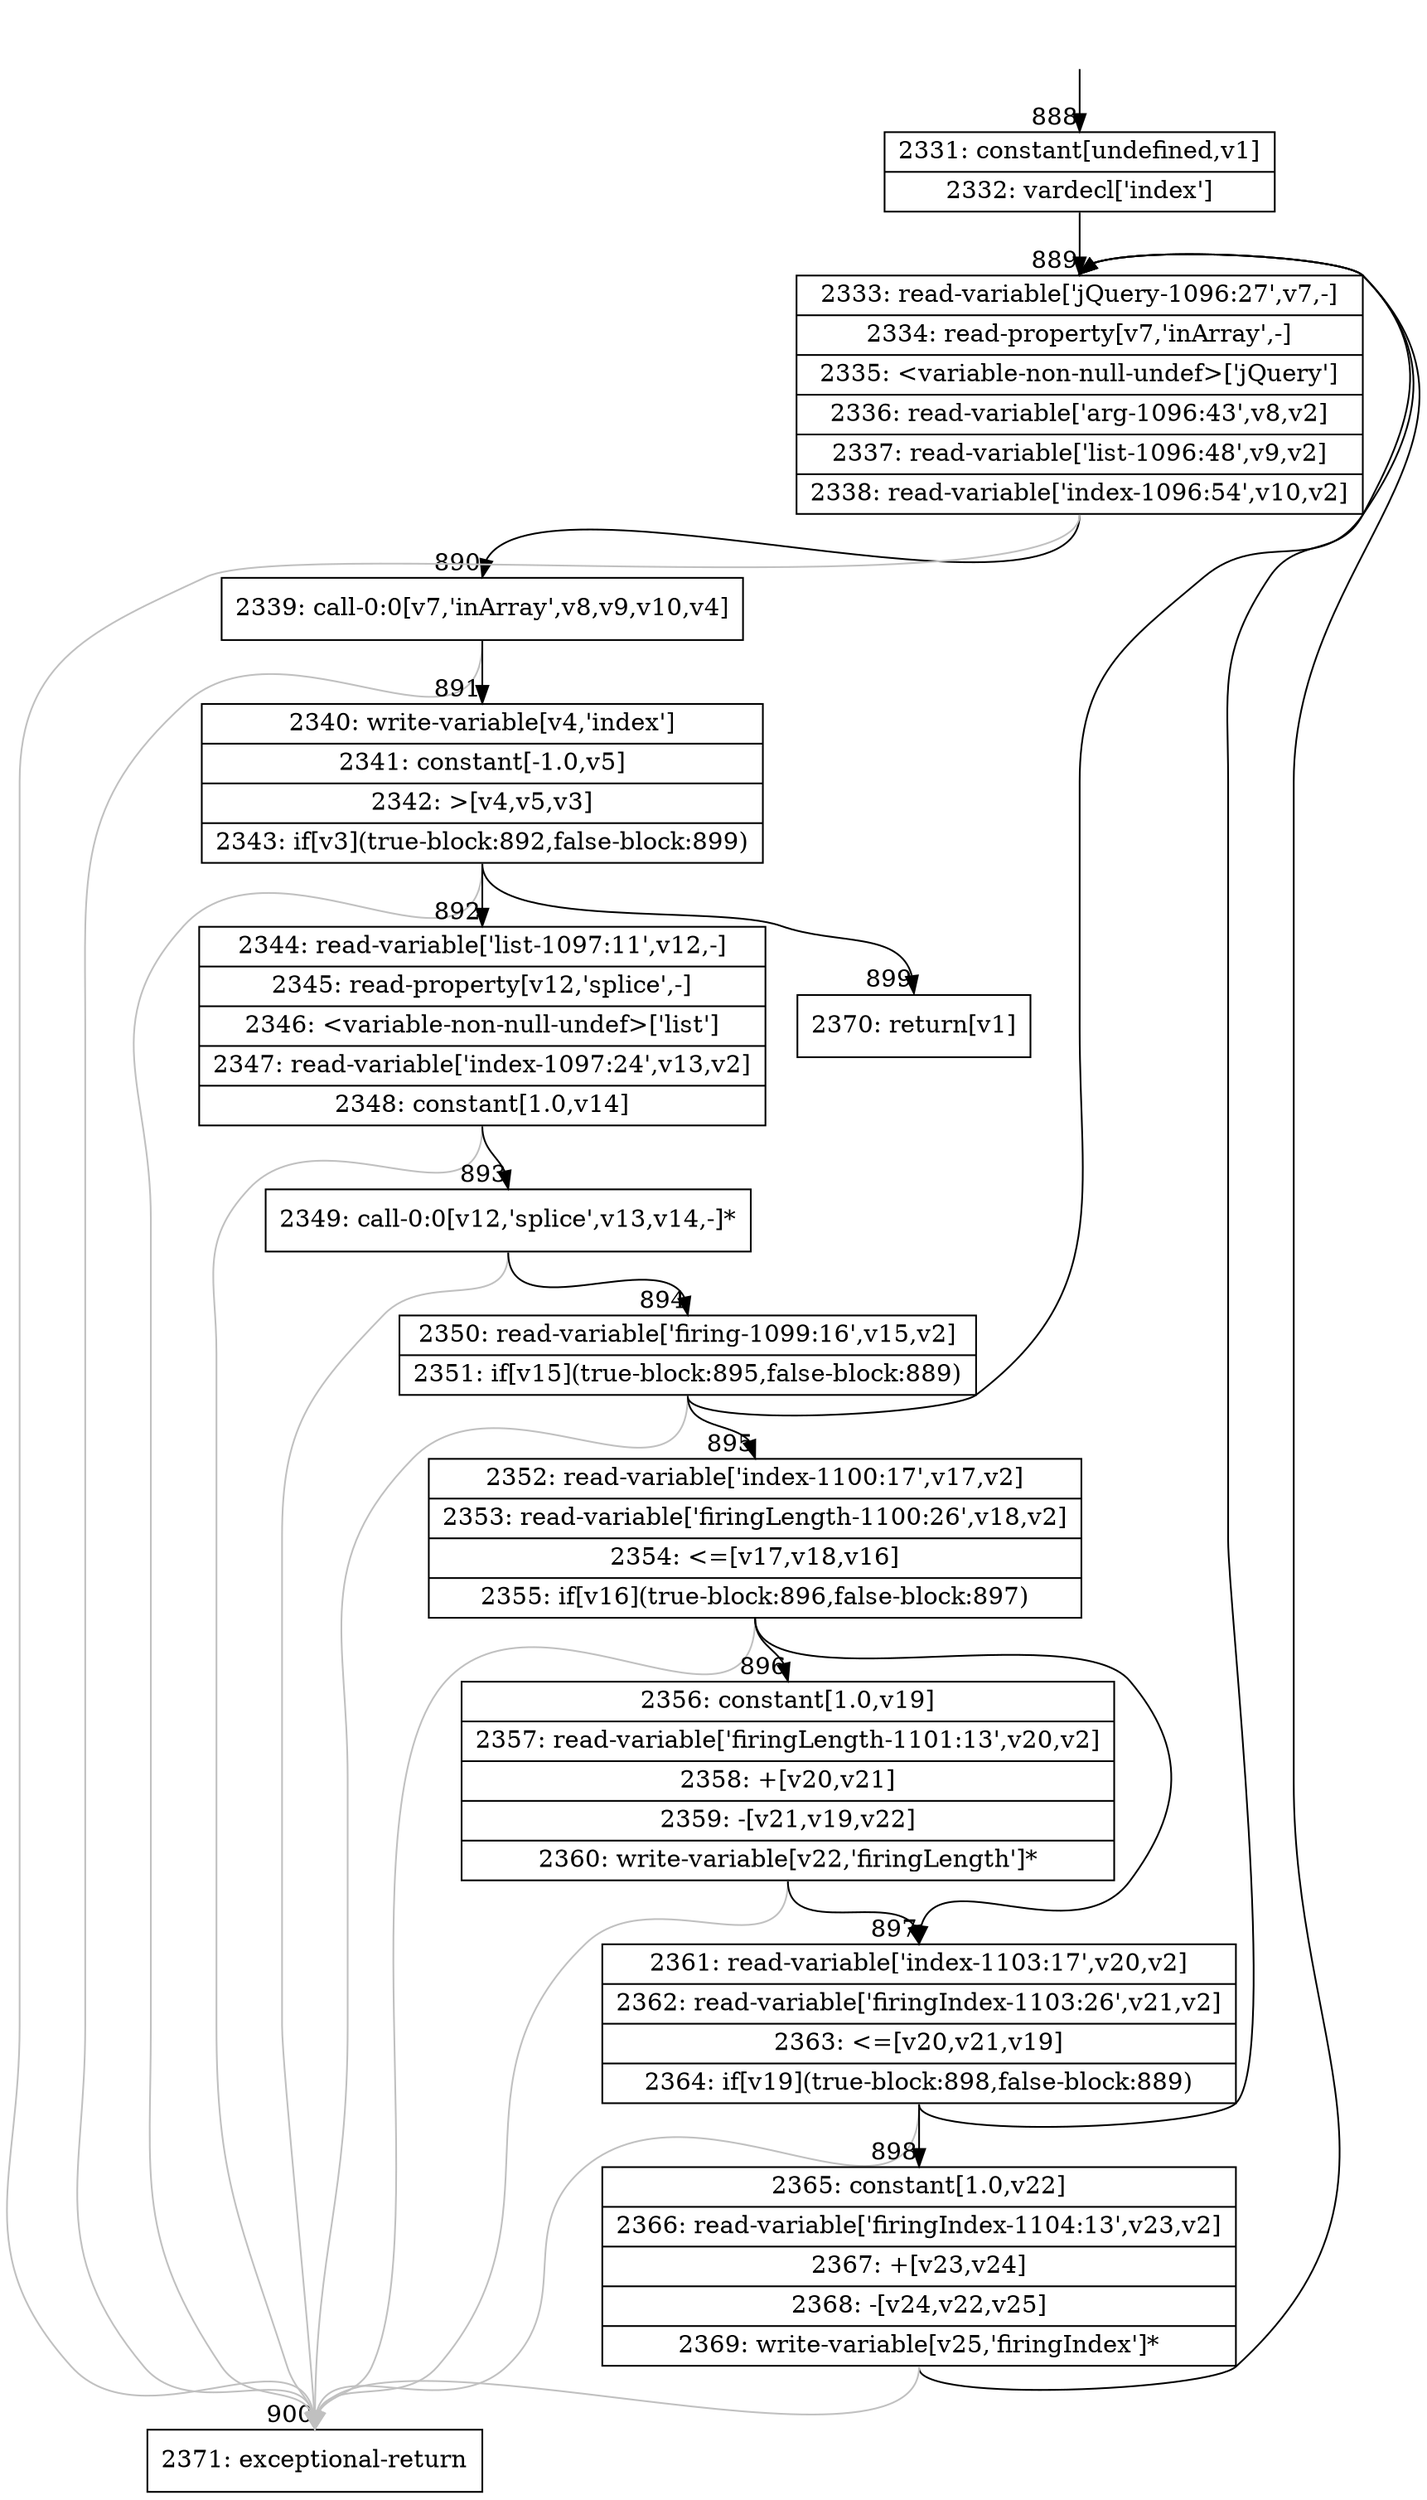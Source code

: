 digraph {
rankdir="TD"
BB_entry65[shape=none,label=""];
BB_entry65 -> BB888 [tailport=s, headport=n, headlabel="    888"]
BB888 [shape=record label="{2331: constant[undefined,v1]|2332: vardecl['index']}" ] 
BB888 -> BB889 [tailport=s, headport=n, headlabel="      889"]
BB889 [shape=record label="{2333: read-variable['jQuery-1096:27',v7,-]|2334: read-property[v7,'inArray',-]|2335: \<variable-non-null-undef\>['jQuery']|2336: read-variable['arg-1096:43',v8,v2]|2337: read-variable['list-1096:48',v9,v2]|2338: read-variable['index-1096:54',v10,v2]}" ] 
BB889 -> BB890 [tailport=s, headport=n, headlabel="      890"]
BB889 -> BB900 [tailport=s, headport=n, color=gray, headlabel="      900"]
BB890 [shape=record label="{2339: call-0:0[v7,'inArray',v8,v9,v10,v4]}" ] 
BB890 -> BB891 [tailport=s, headport=n, headlabel="      891"]
BB890 -> BB900 [tailport=s, headport=n, color=gray]
BB891 [shape=record label="{2340: write-variable[v4,'index']|2341: constant[-1.0,v5]|2342: \>[v4,v5,v3]|2343: if[v3](true-block:892,false-block:899)}" ] 
BB891 -> BB892 [tailport=s, headport=n, headlabel="      892"]
BB891 -> BB899 [tailport=s, headport=n, headlabel="      899"]
BB891 -> BB900 [tailport=s, headport=n, color=gray]
BB892 [shape=record label="{2344: read-variable['list-1097:11',v12,-]|2345: read-property[v12,'splice',-]|2346: \<variable-non-null-undef\>['list']|2347: read-variable['index-1097:24',v13,v2]|2348: constant[1.0,v14]}" ] 
BB892 -> BB893 [tailport=s, headport=n, headlabel="      893"]
BB892 -> BB900 [tailport=s, headport=n, color=gray]
BB893 [shape=record label="{2349: call-0:0[v12,'splice',v13,v14,-]*}" ] 
BB893 -> BB894 [tailport=s, headport=n, headlabel="      894"]
BB893 -> BB900 [tailport=s, headport=n, color=gray]
BB894 [shape=record label="{2350: read-variable['firing-1099:16',v15,v2]|2351: if[v15](true-block:895,false-block:889)}" ] 
BB894 -> BB895 [tailport=s, headport=n, headlabel="      895"]
BB894 -> BB889 [tailport=s, headport=n]
BB894 -> BB900 [tailport=s, headport=n, color=gray]
BB895 [shape=record label="{2352: read-variable['index-1100:17',v17,v2]|2353: read-variable['firingLength-1100:26',v18,v2]|2354: \<=[v17,v18,v16]|2355: if[v16](true-block:896,false-block:897)}" ] 
BB895 -> BB896 [tailport=s, headport=n, headlabel="      896"]
BB895 -> BB897 [tailport=s, headport=n, headlabel="      897"]
BB895 -> BB900 [tailport=s, headport=n, color=gray]
BB896 [shape=record label="{2356: constant[1.0,v19]|2357: read-variable['firingLength-1101:13',v20,v2]|2358: +[v20,v21]|2359: -[v21,v19,v22]|2360: write-variable[v22,'firingLength']*}" ] 
BB896 -> BB897 [tailport=s, headport=n]
BB896 -> BB900 [tailport=s, headport=n, color=gray]
BB897 [shape=record label="{2361: read-variable['index-1103:17',v20,v2]|2362: read-variable['firingIndex-1103:26',v21,v2]|2363: \<=[v20,v21,v19]|2364: if[v19](true-block:898,false-block:889)}" ] 
BB897 -> BB898 [tailport=s, headport=n, headlabel="      898"]
BB897 -> BB889 [tailport=s, headport=n]
BB897 -> BB900 [tailport=s, headport=n, color=gray]
BB898 [shape=record label="{2365: constant[1.0,v22]|2366: read-variable['firingIndex-1104:13',v23,v2]|2367: +[v23,v24]|2368: -[v24,v22,v25]|2369: write-variable[v25,'firingIndex']*}" ] 
BB898 -> BB889 [tailport=s, headport=n]
BB898 -> BB900 [tailport=s, headport=n, color=gray]
BB899 [shape=record label="{2370: return[v1]}" ] 
BB900 [shape=record label="{2371: exceptional-return}" ] 
}
